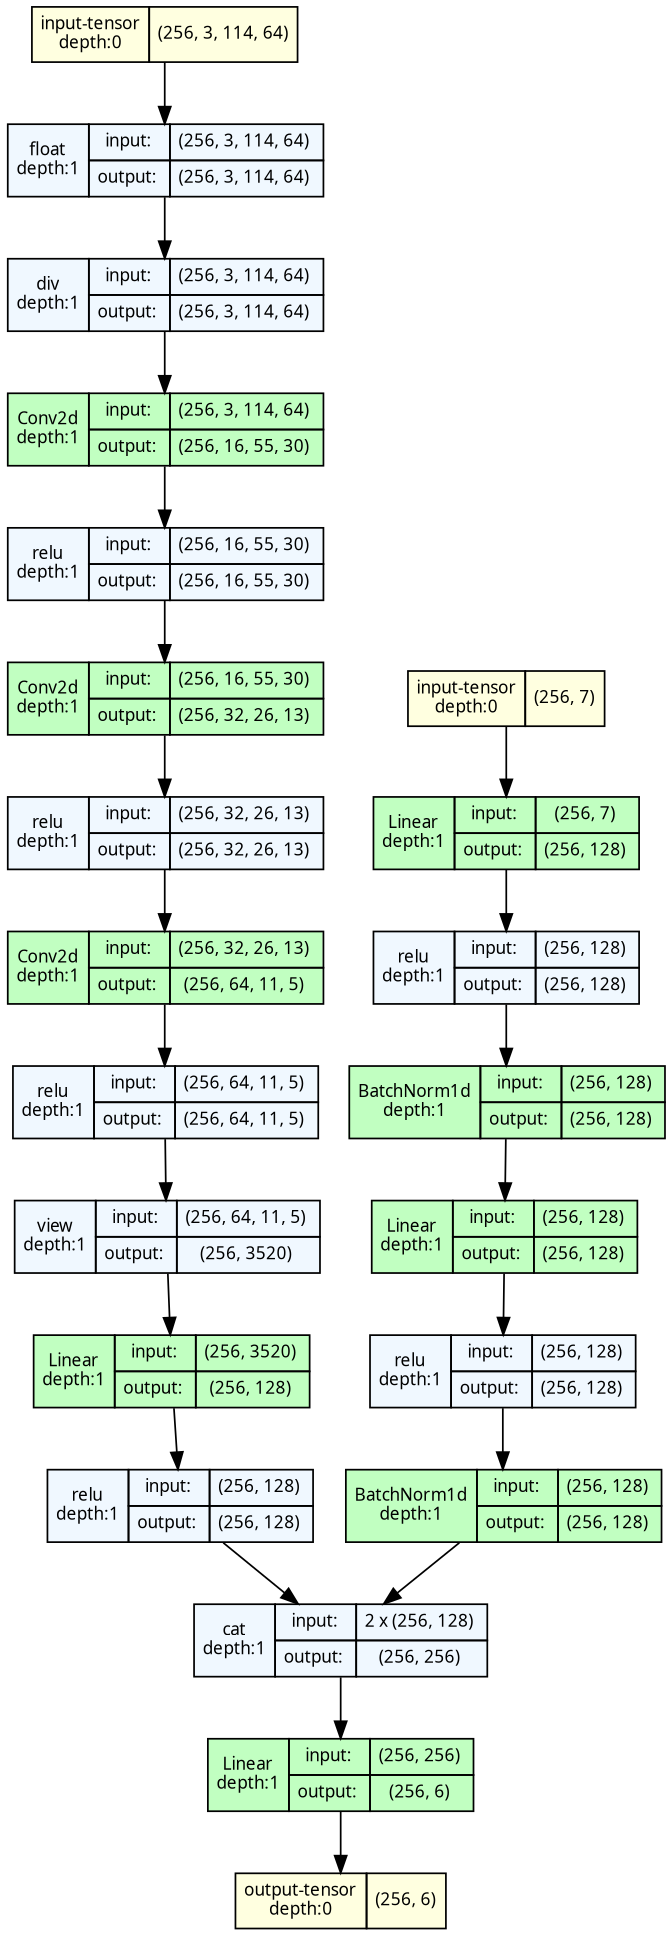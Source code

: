 strict digraph model {
	graph [ordering=in rankdir=TB size="12.9,12.9"]
	node [align=left fontname="Linux libertine" fontsize=10 height=0.2 margin=0 ranksep=0.1 shape=plaintext style=filled]
	edge [fontsize=10]
	0 [label=<
                    <TABLE BORDER="0" CELLBORDER="1"
                    CELLSPACING="0" CELLPADDING="4">
                        <TR><TD>input-tensor<BR/>depth:0</TD><TD>(256, 3, 114, 64)</TD></TR>
                    </TABLE>> fillcolor=lightyellow]
	1 [label=<
                    <TABLE BORDER="0" CELLBORDER="1"
                    CELLSPACING="0" CELLPADDING="4">
                        <TR><TD>input-tensor<BR/>depth:0</TD><TD>(256, 7)</TD></TR>
                    </TABLE>> fillcolor=lightyellow]
	2 [label=<
                    <TABLE BORDER="0" CELLBORDER="1"
                    CELLSPACING="0" CELLPADDING="4">
                    <TR>
                        <TD ROWSPAN="2">float<BR/>depth:1</TD>
                        <TD COLSPAN="2">input:</TD>
                        <TD COLSPAN="2">(256, 3, 114, 64) </TD>
                    </TR>
                    <TR>
                        <TD COLSPAN="2">output: </TD>
                        <TD COLSPAN="2">(256, 3, 114, 64) </TD>
                    </TR>
                    </TABLE>> fillcolor=aliceblue]
	3 [label=<
                    <TABLE BORDER="0" CELLBORDER="1"
                    CELLSPACING="0" CELLPADDING="4">
                    <TR>
                        <TD ROWSPAN="2">div<BR/>depth:1</TD>
                        <TD COLSPAN="2">input:</TD>
                        <TD COLSPAN="2">(256, 3, 114, 64) </TD>
                    </TR>
                    <TR>
                        <TD COLSPAN="2">output: </TD>
                        <TD COLSPAN="2">(256, 3, 114, 64) </TD>
                    </TR>
                    </TABLE>> fillcolor=aliceblue]
	4 [label=<
                    <TABLE BORDER="0" CELLBORDER="1"
                    CELLSPACING="0" CELLPADDING="4">
                    <TR>
                        <TD ROWSPAN="2">Conv2d<BR/>depth:1</TD>
                        <TD COLSPAN="2">input:</TD>
                        <TD COLSPAN="2">(256, 3, 114, 64) </TD>
                    </TR>
                    <TR>
                        <TD COLSPAN="2">output: </TD>
                        <TD COLSPAN="2">(256, 16, 55, 30) </TD>
                    </TR>
                    </TABLE>> fillcolor=darkseagreen1]
	5 [label=<
                    <TABLE BORDER="0" CELLBORDER="1"
                    CELLSPACING="0" CELLPADDING="4">
                    <TR>
                        <TD ROWSPAN="2">relu<BR/>depth:1</TD>
                        <TD COLSPAN="2">input:</TD>
                        <TD COLSPAN="2">(256, 16, 55, 30) </TD>
                    </TR>
                    <TR>
                        <TD COLSPAN="2">output: </TD>
                        <TD COLSPAN="2">(256, 16, 55, 30) </TD>
                    </TR>
                    </TABLE>> fillcolor=aliceblue]
	6 [label=<
                    <TABLE BORDER="0" CELLBORDER="1"
                    CELLSPACING="0" CELLPADDING="4">
                    <TR>
                        <TD ROWSPAN="2">Conv2d<BR/>depth:1</TD>
                        <TD COLSPAN="2">input:</TD>
                        <TD COLSPAN="2">(256, 16, 55, 30) </TD>
                    </TR>
                    <TR>
                        <TD COLSPAN="2">output: </TD>
                        <TD COLSPAN="2">(256, 32, 26, 13) </TD>
                    </TR>
                    </TABLE>> fillcolor=darkseagreen1]
	7 [label=<
                    <TABLE BORDER="0" CELLBORDER="1"
                    CELLSPACING="0" CELLPADDING="4">
                    <TR>
                        <TD ROWSPAN="2">relu<BR/>depth:1</TD>
                        <TD COLSPAN="2">input:</TD>
                        <TD COLSPAN="2">(256, 32, 26, 13) </TD>
                    </TR>
                    <TR>
                        <TD COLSPAN="2">output: </TD>
                        <TD COLSPAN="2">(256, 32, 26, 13) </TD>
                    </TR>
                    </TABLE>> fillcolor=aliceblue]
	8 [label=<
                    <TABLE BORDER="0" CELLBORDER="1"
                    CELLSPACING="0" CELLPADDING="4">
                    <TR>
                        <TD ROWSPAN="2">Conv2d<BR/>depth:1</TD>
                        <TD COLSPAN="2">input:</TD>
                        <TD COLSPAN="2">(256, 32, 26, 13) </TD>
                    </TR>
                    <TR>
                        <TD COLSPAN="2">output: </TD>
                        <TD COLSPAN="2">(256, 64, 11, 5) </TD>
                    </TR>
                    </TABLE>> fillcolor=darkseagreen1]
	9 [label=<
                    <TABLE BORDER="0" CELLBORDER="1"
                    CELLSPACING="0" CELLPADDING="4">
                    <TR>
                        <TD ROWSPAN="2">relu<BR/>depth:1</TD>
                        <TD COLSPAN="2">input:</TD>
                        <TD COLSPAN="2">(256, 64, 11, 5) </TD>
                    </TR>
                    <TR>
                        <TD COLSPAN="2">output: </TD>
                        <TD COLSPAN="2">(256, 64, 11, 5) </TD>
                    </TR>
                    </TABLE>> fillcolor=aliceblue]
	10 [label=<
                    <TABLE BORDER="0" CELLBORDER="1"
                    CELLSPACING="0" CELLPADDING="4">
                    <TR>
                        <TD ROWSPAN="2">view<BR/>depth:1</TD>
                        <TD COLSPAN="2">input:</TD>
                        <TD COLSPAN="2">(256, 64, 11, 5) </TD>
                    </TR>
                    <TR>
                        <TD COLSPAN="2">output: </TD>
                        <TD COLSPAN="2">(256, 3520) </TD>
                    </TR>
                    </TABLE>> fillcolor=aliceblue]
	11 [label=<
                    <TABLE BORDER="0" CELLBORDER="1"
                    CELLSPACING="0" CELLPADDING="4">
                    <TR>
                        <TD ROWSPAN="2">Linear<BR/>depth:1</TD>
                        <TD COLSPAN="2">input:</TD>
                        <TD COLSPAN="2">(256, 3520) </TD>
                    </TR>
                    <TR>
                        <TD COLSPAN="2">output: </TD>
                        <TD COLSPAN="2">(256, 128) </TD>
                    </TR>
                    </TABLE>> fillcolor=darkseagreen1]
	12 [label=<
                    <TABLE BORDER="0" CELLBORDER="1"
                    CELLSPACING="0" CELLPADDING="4">
                    <TR>
                        <TD ROWSPAN="2">relu<BR/>depth:1</TD>
                        <TD COLSPAN="2">input:</TD>
                        <TD COLSPAN="2">(256, 128) </TD>
                    </TR>
                    <TR>
                        <TD COLSPAN="2">output: </TD>
                        <TD COLSPAN="2">(256, 128) </TD>
                    </TR>
                    </TABLE>> fillcolor=aliceblue]
	13 [label=<
                    <TABLE BORDER="0" CELLBORDER="1"
                    CELLSPACING="0" CELLPADDING="4">
                    <TR>
                        <TD ROWSPAN="2">Linear<BR/>depth:1</TD>
                        <TD COLSPAN="2">input:</TD>
                        <TD COLSPAN="2">(256, 7) </TD>
                    </TR>
                    <TR>
                        <TD COLSPAN="2">output: </TD>
                        <TD COLSPAN="2">(256, 128) </TD>
                    </TR>
                    </TABLE>> fillcolor=darkseagreen1]
	14 [label=<
                    <TABLE BORDER="0" CELLBORDER="1"
                    CELLSPACING="0" CELLPADDING="4">
                    <TR>
                        <TD ROWSPAN="2">relu<BR/>depth:1</TD>
                        <TD COLSPAN="2">input:</TD>
                        <TD COLSPAN="2">(256, 128) </TD>
                    </TR>
                    <TR>
                        <TD COLSPAN="2">output: </TD>
                        <TD COLSPAN="2">(256, 128) </TD>
                    </TR>
                    </TABLE>> fillcolor=aliceblue]
	15 [label=<
                    <TABLE BORDER="0" CELLBORDER="1"
                    CELLSPACING="0" CELLPADDING="4">
                    <TR>
                        <TD ROWSPAN="2">BatchNorm1d<BR/>depth:1</TD>
                        <TD COLSPAN="2">input:</TD>
                        <TD COLSPAN="2">(256, 128) </TD>
                    </TR>
                    <TR>
                        <TD COLSPAN="2">output: </TD>
                        <TD COLSPAN="2">(256, 128) </TD>
                    </TR>
                    </TABLE>> fillcolor=darkseagreen1]
	16 [label=<
                    <TABLE BORDER="0" CELLBORDER="1"
                    CELLSPACING="0" CELLPADDING="4">
                    <TR>
                        <TD ROWSPAN="2">Linear<BR/>depth:1</TD>
                        <TD COLSPAN="2">input:</TD>
                        <TD COLSPAN="2">(256, 128) </TD>
                    </TR>
                    <TR>
                        <TD COLSPAN="2">output: </TD>
                        <TD COLSPAN="2">(256, 128) </TD>
                    </TR>
                    </TABLE>> fillcolor=darkseagreen1]
	17 [label=<
                    <TABLE BORDER="0" CELLBORDER="1"
                    CELLSPACING="0" CELLPADDING="4">
                    <TR>
                        <TD ROWSPAN="2">relu<BR/>depth:1</TD>
                        <TD COLSPAN="2">input:</TD>
                        <TD COLSPAN="2">(256, 128) </TD>
                    </TR>
                    <TR>
                        <TD COLSPAN="2">output: </TD>
                        <TD COLSPAN="2">(256, 128) </TD>
                    </TR>
                    </TABLE>> fillcolor=aliceblue]
	18 [label=<
                    <TABLE BORDER="0" CELLBORDER="1"
                    CELLSPACING="0" CELLPADDING="4">
                    <TR>
                        <TD ROWSPAN="2">BatchNorm1d<BR/>depth:1</TD>
                        <TD COLSPAN="2">input:</TD>
                        <TD COLSPAN="2">(256, 128) </TD>
                    </TR>
                    <TR>
                        <TD COLSPAN="2">output: </TD>
                        <TD COLSPAN="2">(256, 128) </TD>
                    </TR>
                    </TABLE>> fillcolor=darkseagreen1]
	19 [label=<
                    <TABLE BORDER="0" CELLBORDER="1"
                    CELLSPACING="0" CELLPADDING="4">
                    <TR>
                        <TD ROWSPAN="2">cat<BR/>depth:1</TD>
                        <TD COLSPAN="2">input:</TD>
                        <TD COLSPAN="2">2 x (256, 128) </TD>
                    </TR>
                    <TR>
                        <TD COLSPAN="2">output: </TD>
                        <TD COLSPAN="2">(256, 256) </TD>
                    </TR>
                    </TABLE>> fillcolor=aliceblue]
	20 [label=<
                    <TABLE BORDER="0" CELLBORDER="1"
                    CELLSPACING="0" CELLPADDING="4">
                    <TR>
                        <TD ROWSPAN="2">Linear<BR/>depth:1</TD>
                        <TD COLSPAN="2">input:</TD>
                        <TD COLSPAN="2">(256, 256) </TD>
                    </TR>
                    <TR>
                        <TD COLSPAN="2">output: </TD>
                        <TD COLSPAN="2">(256, 6) </TD>
                    </TR>
                    </TABLE>> fillcolor=darkseagreen1]
	21 [label=<
                    <TABLE BORDER="0" CELLBORDER="1"
                    CELLSPACING="0" CELLPADDING="4">
                        <TR><TD>output-tensor<BR/>depth:0</TD><TD>(256, 6)</TD></TR>
                    </TABLE>> fillcolor=lightyellow]
	0 -> 2
	1 -> 13
	2 -> 3
	3 -> 4
	4 -> 5
	5 -> 6
	6 -> 7
	7 -> 8
	8 -> 9
	9 -> 10
	10 -> 11
	11 -> 12
	12 -> 19
	13 -> 14
	14 -> 15
	15 -> 16
	16 -> 17
	17 -> 18
	18 -> 19
	19 -> 20
	20 -> 21
}
